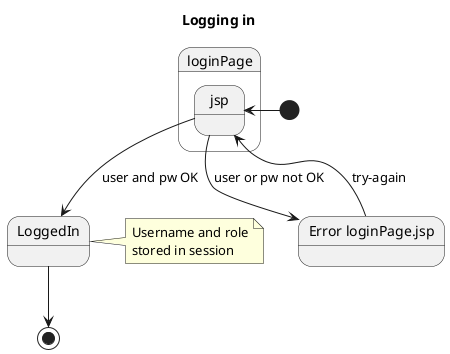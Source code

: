 @startuml
skinparam backgroundColor wihte
skinparam Shadowing false

Title Logging in
State loginPage.jsp
State "Error loginPage.jsp" as error
State LoggedIn

note right of LoggedIn
Username and role
stored in session
end note

[*] -> loginPage.jsp
loginPage.jsp --> LoggedIn : user and pw OK
error --> loginPage.jsp : try-again
loginPage.jsp --> error : user or pw not OK
LoggedIn --> [*]

@enduml